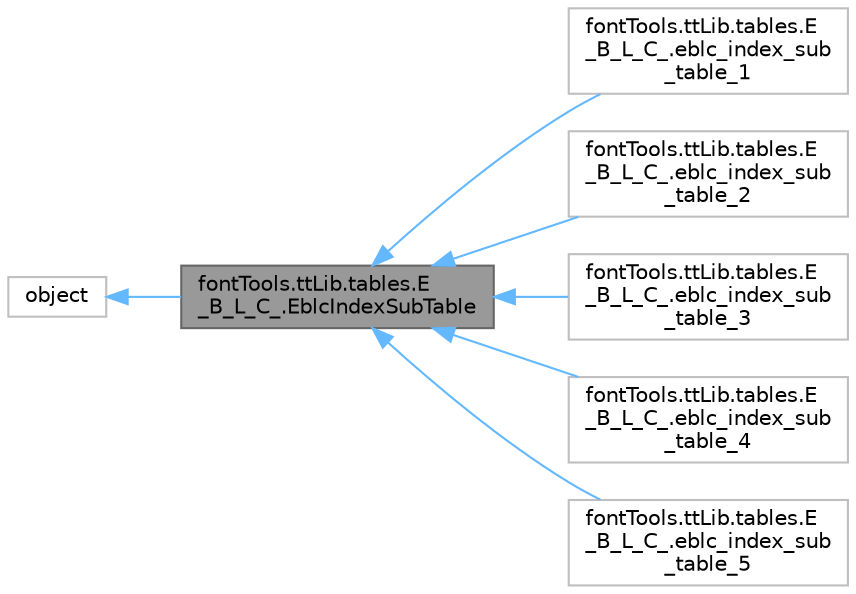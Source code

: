 digraph "fontTools.ttLib.tables.E_B_L_C_.EblcIndexSubTable"
{
 // LATEX_PDF_SIZE
  bgcolor="transparent";
  edge [fontname=Helvetica,fontsize=10,labelfontname=Helvetica,labelfontsize=10];
  node [fontname=Helvetica,fontsize=10,shape=box,height=0.2,width=0.4];
  rankdir="LR";
  Node1 [id="Node000001",label="fontTools.ttLib.tables.E\l_B_L_C_.EblcIndexSubTable",height=0.2,width=0.4,color="gray40", fillcolor="grey60", style="filled", fontcolor="black",tooltip=" "];
  Node2 -> Node1 [id="edge1_Node000001_Node000002",dir="back",color="steelblue1",style="solid",tooltip=" "];
  Node2 [id="Node000002",label="object",height=0.2,width=0.4,color="grey75", fillcolor="white", style="filled",tooltip=" "];
  Node1 -> Node3 [id="edge2_Node000001_Node000003",dir="back",color="steelblue1",style="solid",tooltip=" "];
  Node3 [id="Node000003",label="fontTools.ttLib.tables.E\l_B_L_C_.eblc_index_sub\l_table_1",height=0.2,width=0.4,color="grey75", fillcolor="white", style="filled",URL="$d9/dcc/classfontTools_1_1ttLib_1_1tables_1_1E__B__L__C___1_1eblc__index__sub__table__1.html",tooltip=" "];
  Node1 -> Node4 [id="edge3_Node000001_Node000004",dir="back",color="steelblue1",style="solid",tooltip=" "];
  Node4 [id="Node000004",label="fontTools.ttLib.tables.E\l_B_L_C_.eblc_index_sub\l_table_2",height=0.2,width=0.4,color="grey75", fillcolor="white", style="filled",URL="$df/d13/classfontTools_1_1ttLib_1_1tables_1_1E__B__L__C___1_1eblc__index__sub__table__2.html",tooltip=" "];
  Node1 -> Node5 [id="edge4_Node000001_Node000005",dir="back",color="steelblue1",style="solid",tooltip=" "];
  Node5 [id="Node000005",label="fontTools.ttLib.tables.E\l_B_L_C_.eblc_index_sub\l_table_3",height=0.2,width=0.4,color="grey75", fillcolor="white", style="filled",URL="$d0/d15/classfontTools_1_1ttLib_1_1tables_1_1E__B__L__C___1_1eblc__index__sub__table__3.html",tooltip=" "];
  Node1 -> Node6 [id="edge5_Node000001_Node000006",dir="back",color="steelblue1",style="solid",tooltip=" "];
  Node6 [id="Node000006",label="fontTools.ttLib.tables.E\l_B_L_C_.eblc_index_sub\l_table_4",height=0.2,width=0.4,color="grey75", fillcolor="white", style="filled",URL="$d4/d8b/classfontTools_1_1ttLib_1_1tables_1_1E__B__L__C___1_1eblc__index__sub__table__4.html",tooltip=" "];
  Node1 -> Node7 [id="edge6_Node000001_Node000007",dir="back",color="steelblue1",style="solid",tooltip=" "];
  Node7 [id="Node000007",label="fontTools.ttLib.tables.E\l_B_L_C_.eblc_index_sub\l_table_5",height=0.2,width=0.4,color="grey75", fillcolor="white", style="filled",URL="$da/d29/classfontTools_1_1ttLib_1_1tables_1_1E__B__L__C___1_1eblc__index__sub__table__5.html",tooltip=" "];
}
